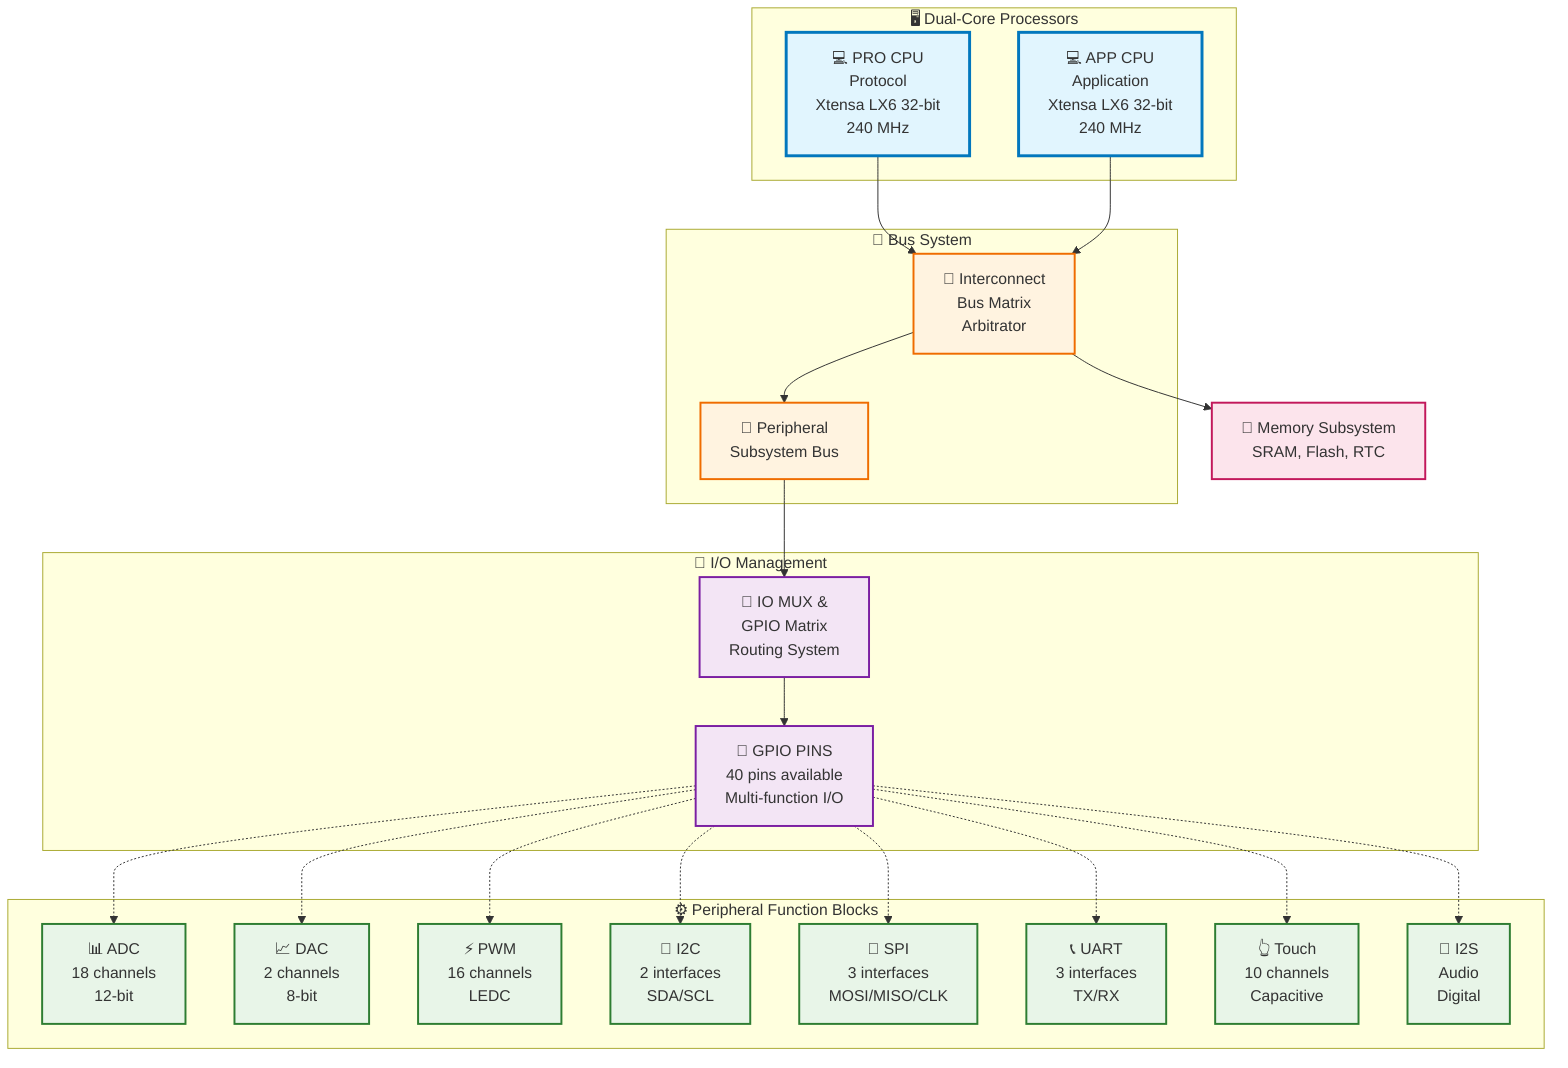 graph TD
    subgraph CPU["🖥️ Dual-Core Processors"]
        PRO["💻 PRO CPU<br/>Protocol<br/>Xtensa LX6 32-bit<br/>240 MHz"]
        APP["💻 APP CPU<br/>Application<br/>Xtensa LX6 32-bit<br/>240 MHz"]
    end

    subgraph BUS["🚌 Bus System"]
        MATRIX["🔀 Interconnect<br/>Bus Matrix<br/>Arbitrator"]
        PBUS["📡 Peripheral<br/>Subsystem Bus"]
    end

    subgraph IO["🔌 I/O Management"]
        IOMUX["🔀 IO MUX &<br/>GPIO Matrix<br/>Routing System"]
        GPIO["📌 GPIO PINS<br/>40 pins available<br/>Multi-function I/O"]
    end

    subgraph PERIPH["⚙️ Peripheral Function Blocks"]
        ADC["📊 ADC<br/>18 channels<br/>12-bit"]
        DAC["📈 DAC<br/>2 channels<br/>8-bit"]
        PWM["⚡ PWM<br/>16 channels<br/>LEDC"]
        I2C["🔗 I2C<br/>2 interfaces<br/>SDA/SCL"]
        SPI["🔄 SPI<br/>3 interfaces<br/>MOSI/MISO/CLK"]
        UART["📞 UART<br/>3 interfaces<br/>TX/RX"]
        TOUCH["👆 Touch<br/>10 channels<br/>Capacitive"]
        I2S["🎵 I2S<br/>Audio<br/>Digital"]
    end

    MEM["💾 Memory Subsystem<br/>SRAM, Flash, RTC"]

    %% Connections
    PRO --> MATRIX
    APP --> MATRIX
    MATRIX --> PBUS
    MATRIX --> MEM
    PBUS --> IOMUX
    IOMUX --> GPIO

    %% GPIO to Peripherals
    GPIO -.-> ADC
    GPIO -.-> DAC
    GPIO -.-> PWM
    GPIO -.-> I2C
    GPIO -.-> SPI
    GPIO -.-> UART
    GPIO -.-> TOUCH
    GPIO -.-> I2S

    %% Styling
    classDef cpuStyle fill:#e1f5fe,stroke:#0277bd,stroke-width:3px
    classDef busStyle fill:#fff3e0,stroke:#ef6c00,stroke-width:2px
    classDef ioStyle fill:#f3e5f5,stroke:#7b1fa2,stroke-width:2px
    classDef periphStyle fill:#e8f5e8,stroke:#2e7d32,stroke-width:2px
    classDef memStyle fill:#fce4ec,stroke:#c2185b,stroke-width:2px

    class PRO,APP cpuStyle
    class MATRIX,PBUS busStyle
    class IOMUX,GPIO ioStyle
    class ADC,DAC,PWM,I2C,SPI,UART,TOUCH,I2S periphStyle
    class MEM memStyle